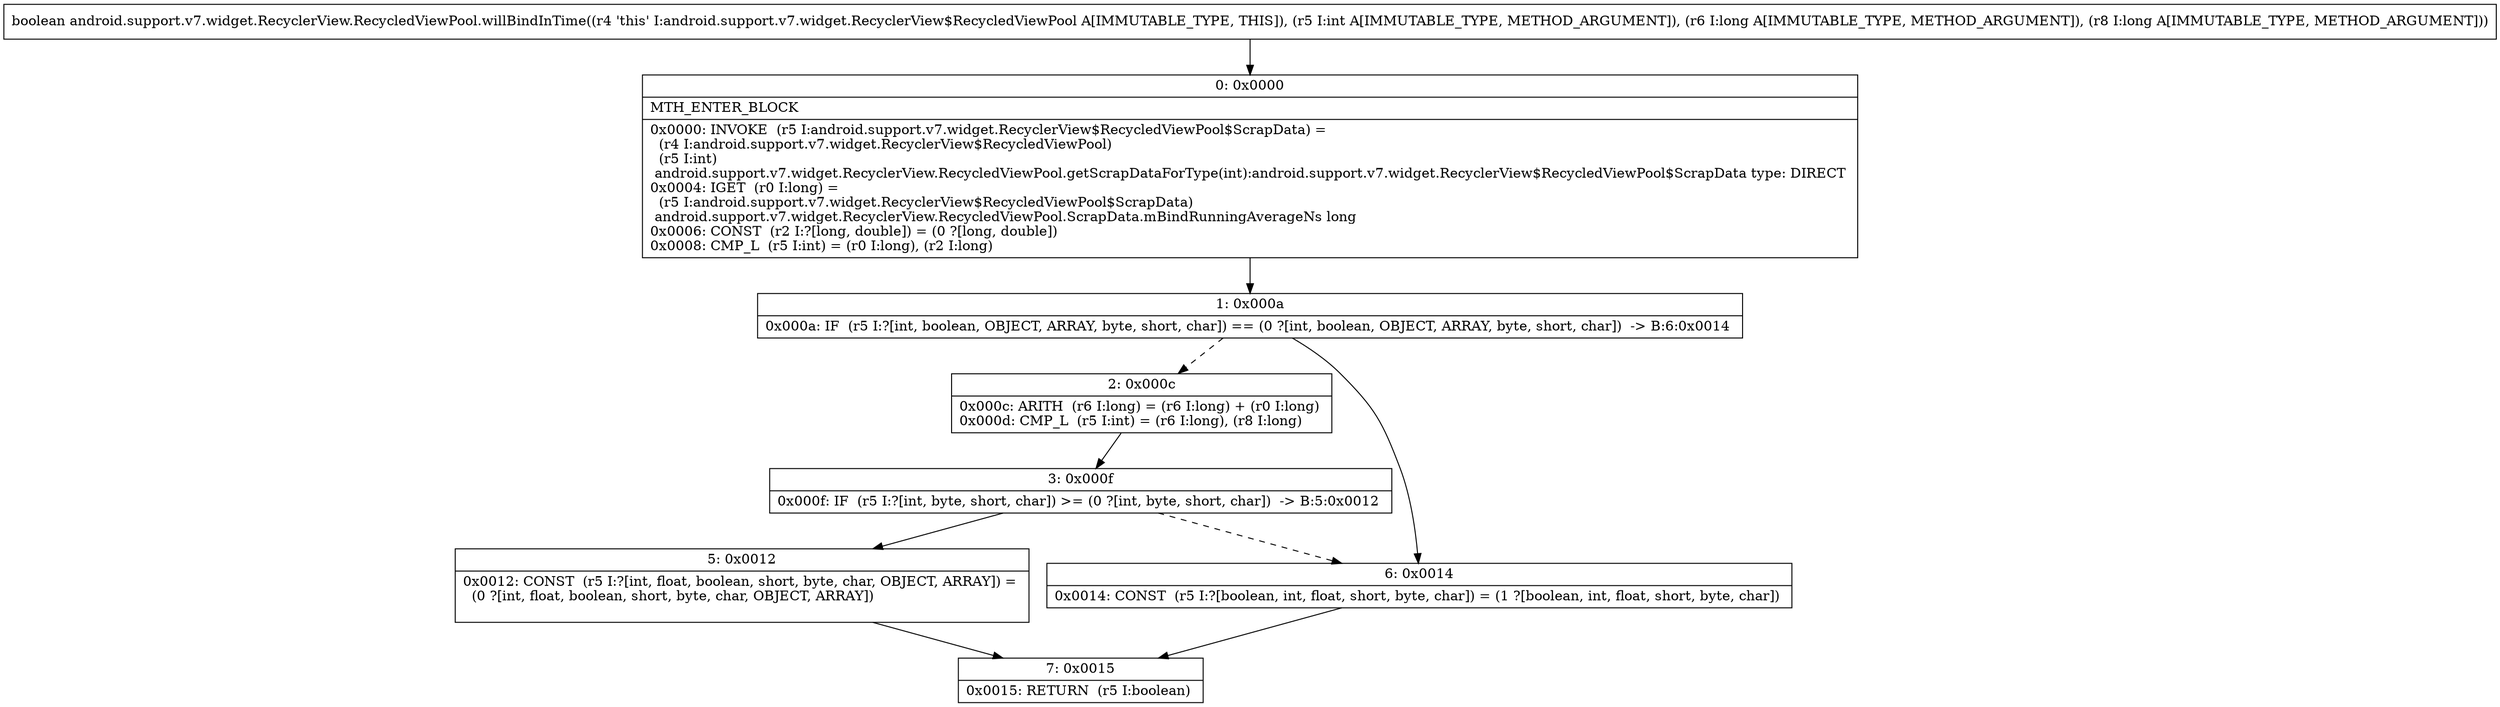 digraph "CFG forandroid.support.v7.widget.RecyclerView.RecycledViewPool.willBindInTime(IJJ)Z" {
Node_0 [shape=record,label="{0\:\ 0x0000|MTH_ENTER_BLOCK\l|0x0000: INVOKE  (r5 I:android.support.v7.widget.RecyclerView$RecycledViewPool$ScrapData) = \l  (r4 I:android.support.v7.widget.RecyclerView$RecycledViewPool)\l  (r5 I:int)\l android.support.v7.widget.RecyclerView.RecycledViewPool.getScrapDataForType(int):android.support.v7.widget.RecyclerView$RecycledViewPool$ScrapData type: DIRECT \l0x0004: IGET  (r0 I:long) = \l  (r5 I:android.support.v7.widget.RecyclerView$RecycledViewPool$ScrapData)\l android.support.v7.widget.RecyclerView.RecycledViewPool.ScrapData.mBindRunningAverageNs long \l0x0006: CONST  (r2 I:?[long, double]) = (0 ?[long, double]) \l0x0008: CMP_L  (r5 I:int) = (r0 I:long), (r2 I:long) \l}"];
Node_1 [shape=record,label="{1\:\ 0x000a|0x000a: IF  (r5 I:?[int, boolean, OBJECT, ARRAY, byte, short, char]) == (0 ?[int, boolean, OBJECT, ARRAY, byte, short, char])  \-\> B:6:0x0014 \l}"];
Node_2 [shape=record,label="{2\:\ 0x000c|0x000c: ARITH  (r6 I:long) = (r6 I:long) + (r0 I:long) \l0x000d: CMP_L  (r5 I:int) = (r6 I:long), (r8 I:long) \l}"];
Node_3 [shape=record,label="{3\:\ 0x000f|0x000f: IF  (r5 I:?[int, byte, short, char]) \>= (0 ?[int, byte, short, char])  \-\> B:5:0x0012 \l}"];
Node_5 [shape=record,label="{5\:\ 0x0012|0x0012: CONST  (r5 I:?[int, float, boolean, short, byte, char, OBJECT, ARRAY]) = \l  (0 ?[int, float, boolean, short, byte, char, OBJECT, ARRAY])\l \l}"];
Node_6 [shape=record,label="{6\:\ 0x0014|0x0014: CONST  (r5 I:?[boolean, int, float, short, byte, char]) = (1 ?[boolean, int, float, short, byte, char]) \l}"];
Node_7 [shape=record,label="{7\:\ 0x0015|0x0015: RETURN  (r5 I:boolean) \l}"];
MethodNode[shape=record,label="{boolean android.support.v7.widget.RecyclerView.RecycledViewPool.willBindInTime((r4 'this' I:android.support.v7.widget.RecyclerView$RecycledViewPool A[IMMUTABLE_TYPE, THIS]), (r5 I:int A[IMMUTABLE_TYPE, METHOD_ARGUMENT]), (r6 I:long A[IMMUTABLE_TYPE, METHOD_ARGUMENT]), (r8 I:long A[IMMUTABLE_TYPE, METHOD_ARGUMENT])) }"];
MethodNode -> Node_0;
Node_0 -> Node_1;
Node_1 -> Node_2[style=dashed];
Node_1 -> Node_6;
Node_2 -> Node_3;
Node_3 -> Node_5;
Node_3 -> Node_6[style=dashed];
Node_5 -> Node_7;
Node_6 -> Node_7;
}

